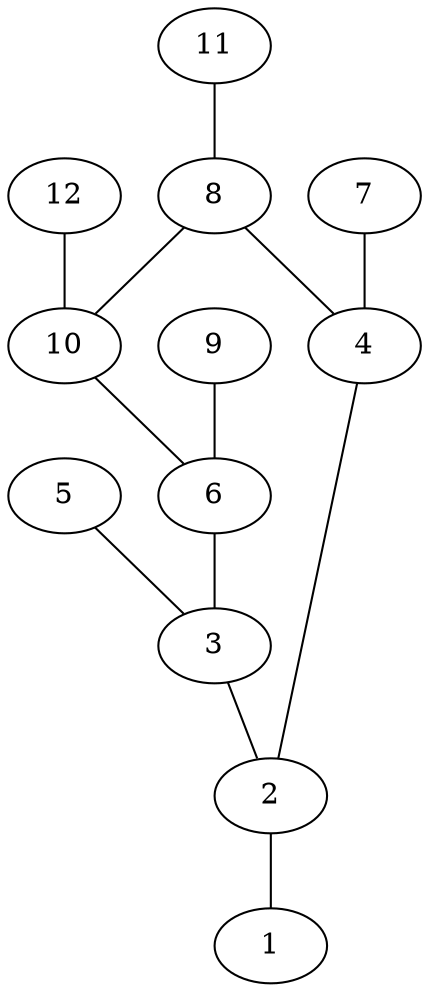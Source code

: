graph molecule_3683 {
	1	 [chem=Br];
	2	 [chem=C];
	2 -- 1	 [valence=1];
	3	 [chem=C];
	3 -- 2	 [valence=2];
	4	 [chem=C];
	4 -- 2	 [valence=1];
	5	 [chem=Br];
	5 -- 3	 [valence=1];
	6	 [chem=C];
	6 -- 3	 [valence=1];
	7	 [chem=Br];
	7 -- 4	 [valence=1];
	8	 [chem=C];
	8 -- 4	 [valence=2];
	10	 [chem=C];
	8 -- 10	 [valence=1];
	9	 [chem=Br];
	9 -- 6	 [valence=1];
	10 -- 6	 [valence=2];
	11	 [chem=Br];
	11 -- 8	 [valence=1];
	12	 [chem=Br];
	12 -- 10	 [valence=1];
}
